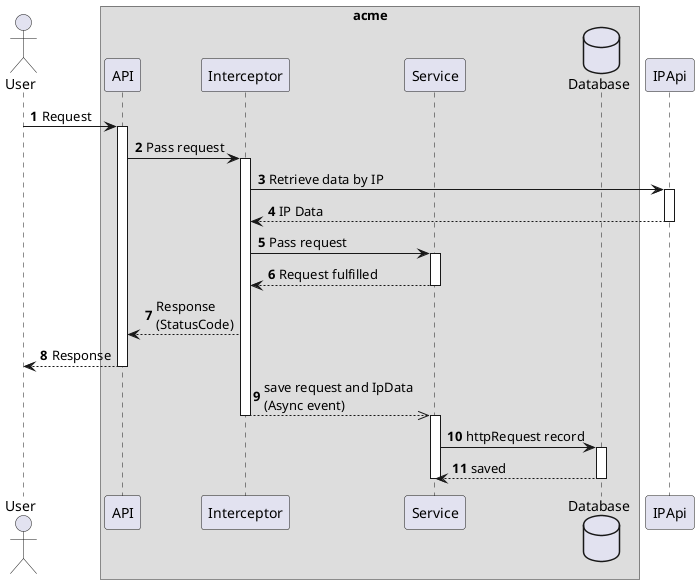 @startuml
'https://plantuml.com/sequence-diagram

autonumber

actor User
box "acme"
    participant API
    participant Interceptor
    participant Service
    database Database
end box
participant IPApi


User -> API: Request
activate API
API -> Interceptor: Pass request
activate Interceptor
Interceptor -> IPApi: Retrieve data by IP
activate IPApi
IPApi --> Interceptor: IP Data
deactivate IPApi

Interceptor -> Service: Pass request
activate Service
Service --> Interceptor: Request fulfilled
deactivate Service
Interceptor --> API: Response\n(StatusCode)

API --> User: Response
deactivate API

Interceptor -->> Service: save request and IpData\n(Async event)
deactivate Interceptor
activate Service
Service -> Database: httpRequest record
activate Database
Database --> Service: saved
deactivate Database
deactivate Service
@enduml
